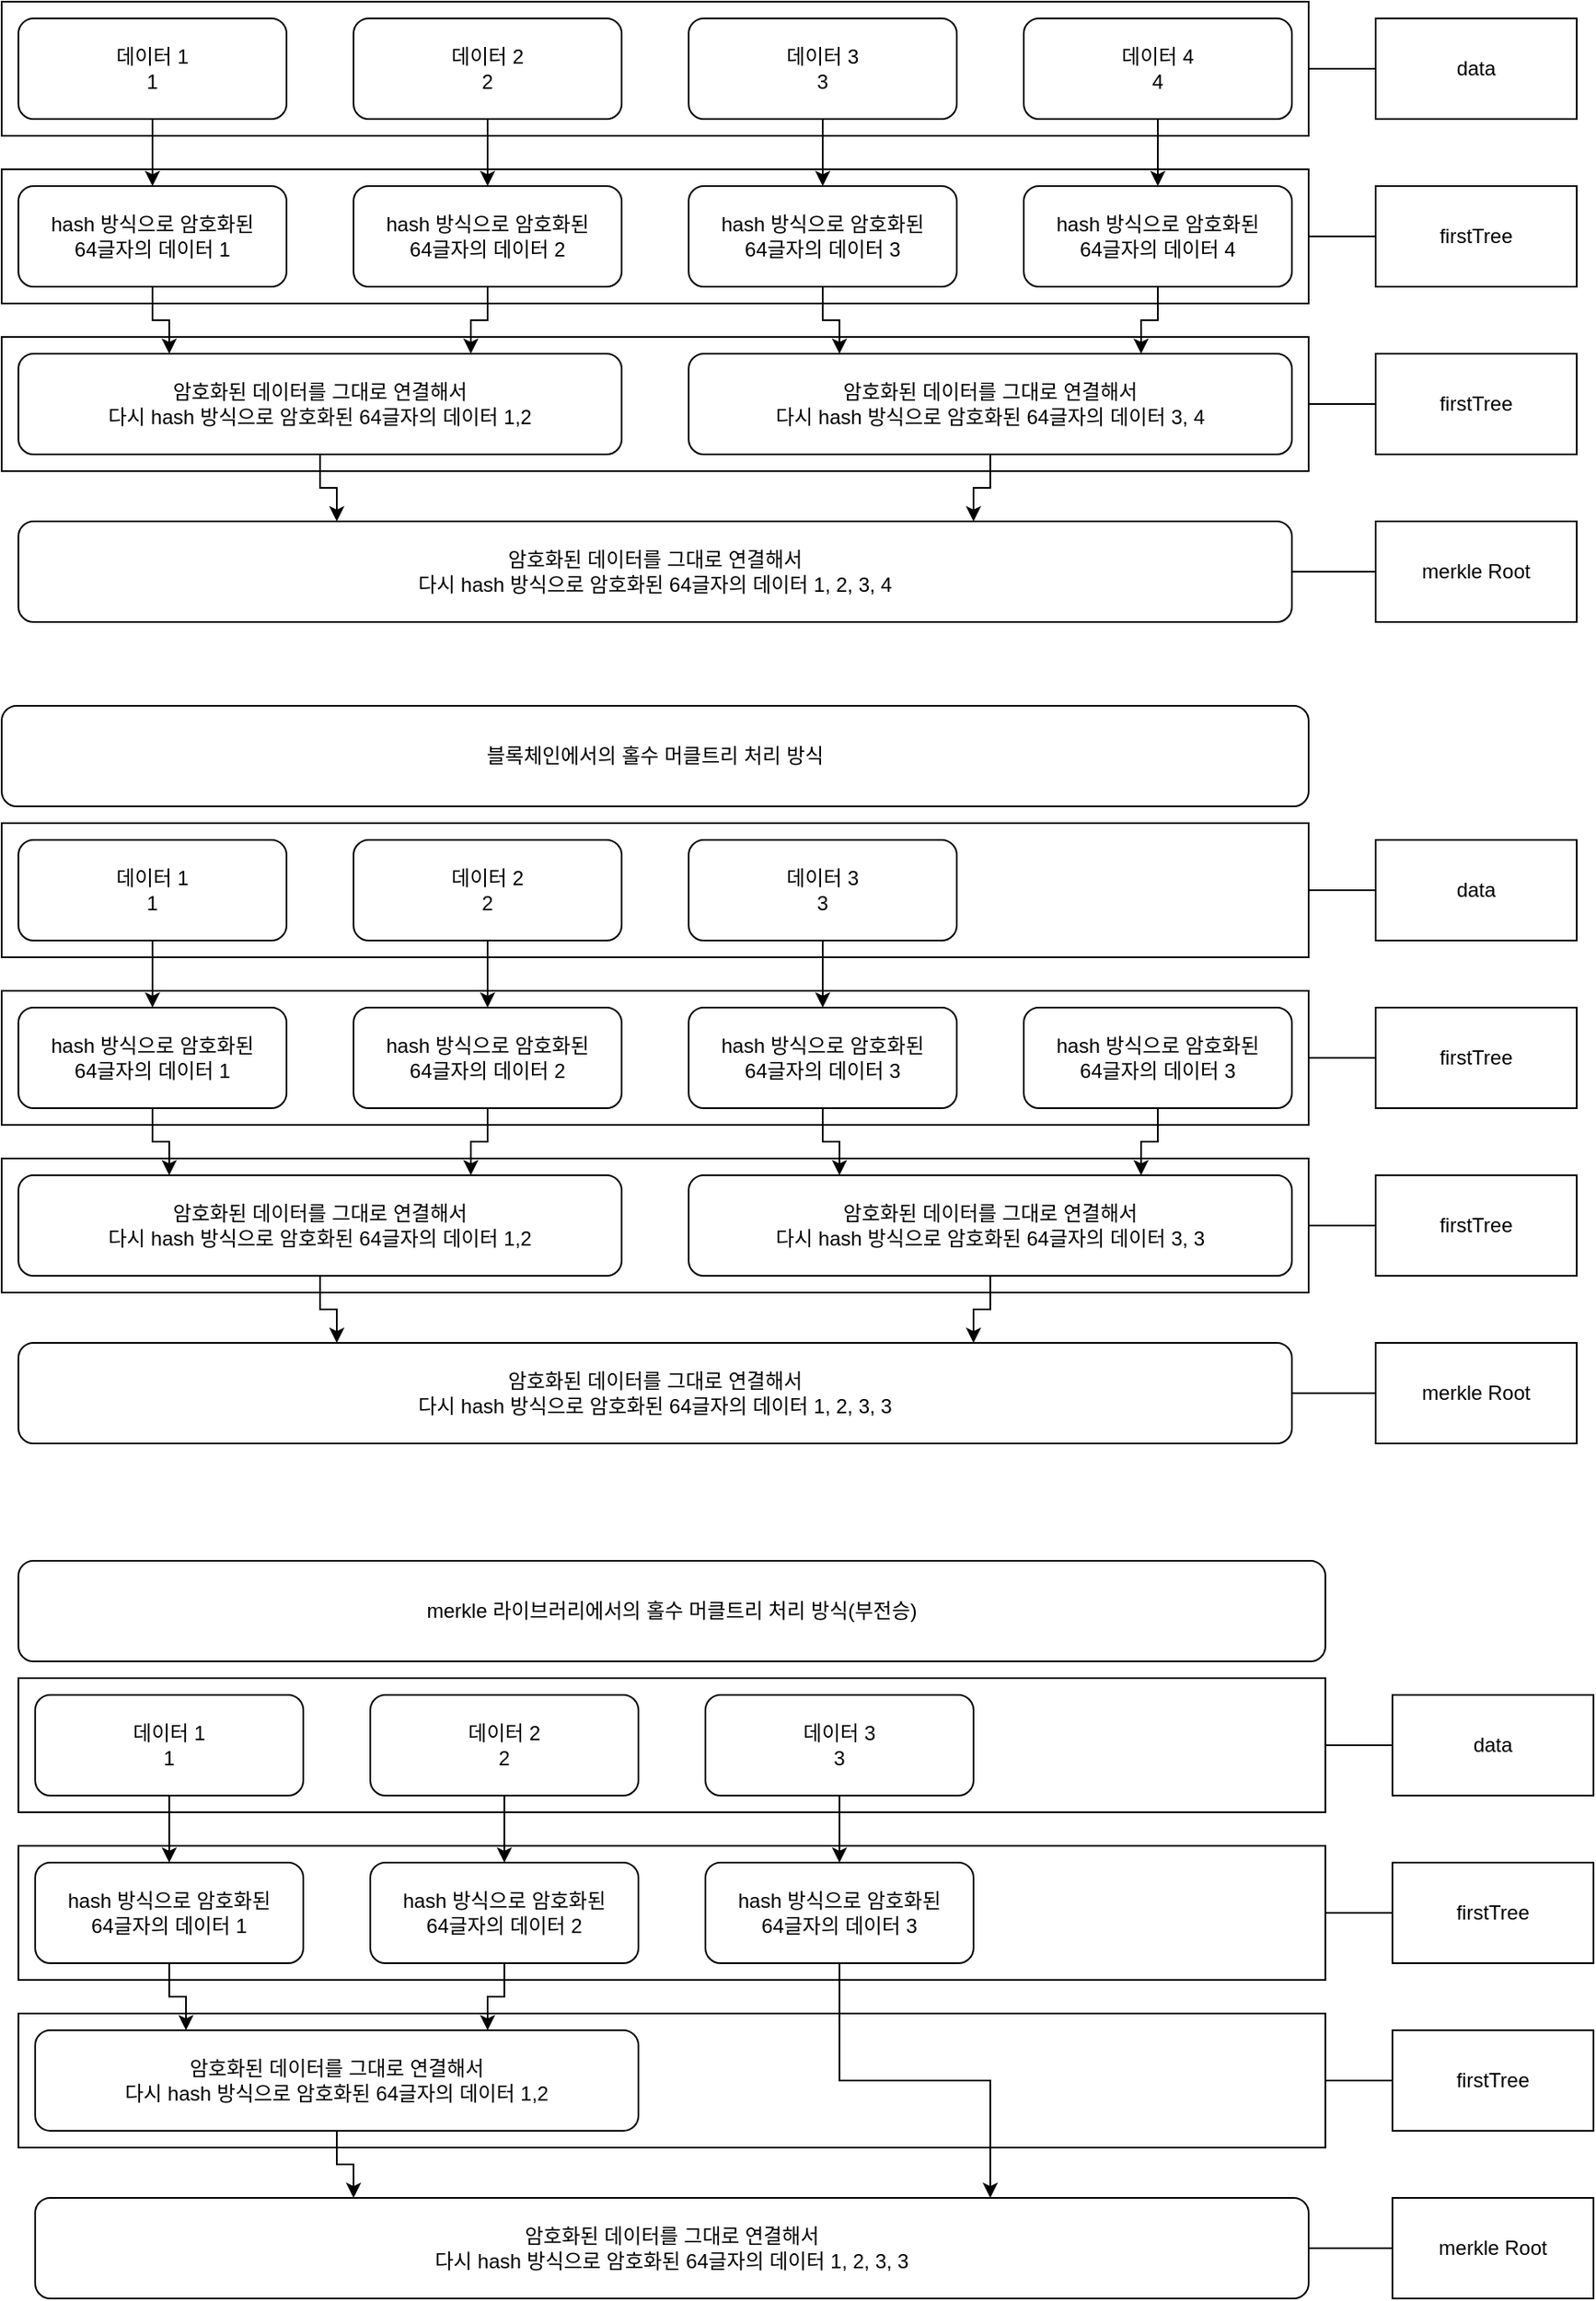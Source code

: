 <mxfile version="20.8.3" type="device"><diagram id="n43cTdR9gTPzdgBCmU1v" name="페이지-1"><mxGraphModel dx="1146" dy="460" grid="1" gridSize="10" guides="1" tooltips="1" connect="1" arrows="1" fold="1" page="1" pageScale="1" pageWidth="827" pageHeight="1169" math="0" shadow="0"><root><mxCell id="0"/><mxCell id="1" parent="0"/><mxCell id="7DB81gtNWeMrJnqB3Ujp-7" value="" style="rounded=0;whiteSpace=wrap;html=1;" vertex="1" parent="1"><mxGeometry x="30" y="230" width="780" height="80" as="geometry"/></mxCell><mxCell id="7DB81gtNWeMrJnqB3Ujp-4" value="" style="rounded=0;whiteSpace=wrap;html=1;" vertex="1" parent="1"><mxGeometry x="30" y="130" width="780" height="80" as="geometry"/></mxCell><mxCell id="7DB81gtNWeMrJnqB3Ujp-1" value="" style="rounded=0;whiteSpace=wrap;html=1;" vertex="1" parent="1"><mxGeometry x="30" y="30" width="780" height="80" as="geometry"/></mxCell><mxCell id="2ExHxJbCRAhdBsVcDxt--3" style="edgeStyle=orthogonalEdgeStyle;rounded=0;orthogonalLoop=1;jettySize=auto;html=1;exitX=0.5;exitY=1;exitDx=0;exitDy=0;entryX=0.5;entryY=0;entryDx=0;entryDy=0;" parent="1" source="2ExHxJbCRAhdBsVcDxt--1" target="2ExHxJbCRAhdBsVcDxt--2" edge="1"><mxGeometry relative="1" as="geometry"/></mxCell><mxCell id="2ExHxJbCRAhdBsVcDxt--1" value="데이터 1&lt;br&gt;1" style="rounded=1;whiteSpace=wrap;html=1;" parent="1" vertex="1"><mxGeometry x="40" y="40" width="160" height="60" as="geometry"/></mxCell><mxCell id="2ExHxJbCRAhdBsVcDxt--8" style="edgeStyle=orthogonalEdgeStyle;rounded=0;orthogonalLoop=1;jettySize=auto;html=1;exitX=0.5;exitY=1;exitDx=0;exitDy=0;entryX=0.25;entryY=0;entryDx=0;entryDy=0;" parent="1" source="2ExHxJbCRAhdBsVcDxt--2" target="2ExHxJbCRAhdBsVcDxt--7" edge="1"><mxGeometry relative="1" as="geometry"/></mxCell><mxCell id="2ExHxJbCRAhdBsVcDxt--2" value="hash 방식으로 암호화된&lt;br&gt;64글자의 데이터 1" style="rounded=1;whiteSpace=wrap;html=1;" parent="1" vertex="1"><mxGeometry x="40" y="140" width="160" height="60" as="geometry"/></mxCell><mxCell id="2ExHxJbCRAhdBsVcDxt--6" style="edgeStyle=orthogonalEdgeStyle;rounded=0;orthogonalLoop=1;jettySize=auto;html=1;exitX=0.5;exitY=1;exitDx=0;exitDy=0;entryX=0.5;entryY=0;entryDx=0;entryDy=0;" parent="1" source="2ExHxJbCRAhdBsVcDxt--4" target="2ExHxJbCRAhdBsVcDxt--5" edge="1"><mxGeometry relative="1" as="geometry"/></mxCell><mxCell id="2ExHxJbCRAhdBsVcDxt--4" value="데이터 2&lt;br&gt;2" style="rounded=1;whiteSpace=wrap;html=1;" parent="1" vertex="1"><mxGeometry x="240" y="40" width="160" height="60" as="geometry"/></mxCell><mxCell id="2ExHxJbCRAhdBsVcDxt--9" style="edgeStyle=orthogonalEdgeStyle;rounded=0;orthogonalLoop=1;jettySize=auto;html=1;exitX=0.5;exitY=1;exitDx=0;exitDy=0;entryX=0.75;entryY=0;entryDx=0;entryDy=0;" parent="1" source="2ExHxJbCRAhdBsVcDxt--5" target="2ExHxJbCRAhdBsVcDxt--7" edge="1"><mxGeometry relative="1" as="geometry"/></mxCell><mxCell id="2ExHxJbCRAhdBsVcDxt--5" value="hash 방식으로 암호화된&lt;br&gt;64글자의 데이터 2" style="rounded=1;whiteSpace=wrap;html=1;" parent="1" vertex="1"><mxGeometry x="240" y="140" width="160" height="60" as="geometry"/></mxCell><mxCell id="2ExHxJbCRAhdBsVcDxt--20" style="edgeStyle=orthogonalEdgeStyle;rounded=0;orthogonalLoop=1;jettySize=auto;html=1;exitX=0.5;exitY=1;exitDx=0;exitDy=0;entryX=0.25;entryY=0;entryDx=0;entryDy=0;" parent="1" source="2ExHxJbCRAhdBsVcDxt--7" target="2ExHxJbCRAhdBsVcDxt--19" edge="1"><mxGeometry relative="1" as="geometry"/></mxCell><mxCell id="2ExHxJbCRAhdBsVcDxt--7" value="암호화된 데이터를 그대로 연결해서&lt;br&gt;다시 hash 방식으로 암호화된 64글자의 데이터 1,2" style="rounded=1;whiteSpace=wrap;html=1;" parent="1" vertex="1"><mxGeometry x="40" y="240" width="360" height="60" as="geometry"/></mxCell><mxCell id="2ExHxJbCRAhdBsVcDxt--10" style="edgeStyle=orthogonalEdgeStyle;rounded=0;orthogonalLoop=1;jettySize=auto;html=1;exitX=0.5;exitY=1;exitDx=0;exitDy=0;entryX=0.5;entryY=0;entryDx=0;entryDy=0;" parent="1" source="2ExHxJbCRAhdBsVcDxt--11" target="2ExHxJbCRAhdBsVcDxt--13" edge="1"><mxGeometry relative="1" as="geometry"/></mxCell><mxCell id="2ExHxJbCRAhdBsVcDxt--11" value="데이터 3&lt;br&gt;3" style="rounded=1;whiteSpace=wrap;html=1;" parent="1" vertex="1"><mxGeometry x="440" y="40" width="160" height="60" as="geometry"/></mxCell><mxCell id="2ExHxJbCRAhdBsVcDxt--12" style="edgeStyle=orthogonalEdgeStyle;rounded=0;orthogonalLoop=1;jettySize=auto;html=1;exitX=0.5;exitY=1;exitDx=0;exitDy=0;entryX=0.25;entryY=0;entryDx=0;entryDy=0;" parent="1" source="2ExHxJbCRAhdBsVcDxt--13" target="2ExHxJbCRAhdBsVcDxt--18" edge="1"><mxGeometry relative="1" as="geometry"/></mxCell><mxCell id="2ExHxJbCRAhdBsVcDxt--13" value="hash 방식으로 암호화된&lt;br&gt;64글자의 데이터 3" style="rounded=1;whiteSpace=wrap;html=1;" parent="1" vertex="1"><mxGeometry x="440" y="140" width="160" height="60" as="geometry"/></mxCell><mxCell id="2ExHxJbCRAhdBsVcDxt--14" style="edgeStyle=orthogonalEdgeStyle;rounded=0;orthogonalLoop=1;jettySize=auto;html=1;exitX=0.5;exitY=1;exitDx=0;exitDy=0;entryX=0.5;entryY=0;entryDx=0;entryDy=0;" parent="1" source="2ExHxJbCRAhdBsVcDxt--15" target="2ExHxJbCRAhdBsVcDxt--17" edge="1"><mxGeometry relative="1" as="geometry"/></mxCell><mxCell id="2ExHxJbCRAhdBsVcDxt--15" value="데이터 4&lt;br&gt;4" style="rounded=1;whiteSpace=wrap;html=1;" parent="1" vertex="1"><mxGeometry x="640" y="40" width="160" height="60" as="geometry"/></mxCell><mxCell id="2ExHxJbCRAhdBsVcDxt--16" style="edgeStyle=orthogonalEdgeStyle;rounded=0;orthogonalLoop=1;jettySize=auto;html=1;exitX=0.5;exitY=1;exitDx=0;exitDy=0;entryX=0.75;entryY=0;entryDx=0;entryDy=0;" parent="1" source="2ExHxJbCRAhdBsVcDxt--17" target="2ExHxJbCRAhdBsVcDxt--18" edge="1"><mxGeometry relative="1" as="geometry"/></mxCell><mxCell id="2ExHxJbCRAhdBsVcDxt--17" value="hash 방식으로 암호화된&lt;br&gt;64글자의 데이터 4" style="rounded=1;whiteSpace=wrap;html=1;" parent="1" vertex="1"><mxGeometry x="640" y="140" width="160" height="60" as="geometry"/></mxCell><mxCell id="2ExHxJbCRAhdBsVcDxt--21" style="edgeStyle=orthogonalEdgeStyle;rounded=0;orthogonalLoop=1;jettySize=auto;html=1;exitX=0.5;exitY=1;exitDx=0;exitDy=0;entryX=0.75;entryY=0;entryDx=0;entryDy=0;" parent="1" source="2ExHxJbCRAhdBsVcDxt--18" target="2ExHxJbCRAhdBsVcDxt--19" edge="1"><mxGeometry relative="1" as="geometry"/></mxCell><mxCell id="2ExHxJbCRAhdBsVcDxt--18" value="암호화된 데이터를 그대로 연결해서&lt;br&gt;다시 hash 방식으로 암호화된 64글자의 데이터 3, 4" style="rounded=1;whiteSpace=wrap;html=1;" parent="1" vertex="1"><mxGeometry x="440" y="240" width="360" height="60" as="geometry"/></mxCell><mxCell id="2ExHxJbCRAhdBsVcDxt--19" value="암호화된 데이터를 그대로 연결해서&lt;br&gt;다시 hash 방식으로 암호화된 64글자의 데이터 1, 2, 3, 4" style="rounded=1;whiteSpace=wrap;html=1;" parent="1" vertex="1"><mxGeometry x="40" y="340" width="760" height="60" as="geometry"/></mxCell><mxCell id="2ExHxJbCRAhdBsVcDxt--22" value="merkle Root" style="rounded=0;whiteSpace=wrap;html=1;" parent="1" vertex="1"><mxGeometry x="850" y="340" width="120" height="60" as="geometry"/></mxCell><mxCell id="2ExHxJbCRAhdBsVcDxt--23" value="" style="endArrow=none;html=1;rounded=0;entryX=0;entryY=0.5;entryDx=0;entryDy=0;exitX=1;exitY=0.5;exitDx=0;exitDy=0;" parent="1" source="2ExHxJbCRAhdBsVcDxt--19" target="2ExHxJbCRAhdBsVcDxt--22" edge="1"><mxGeometry width="50" height="50" relative="1" as="geometry"><mxPoint x="540" y="310" as="sourcePoint"/><mxPoint x="590" y="260" as="targetPoint"/></mxGeometry></mxCell><mxCell id="7DB81gtNWeMrJnqB3Ujp-2" value="data" style="rounded=0;whiteSpace=wrap;html=1;" vertex="1" parent="1"><mxGeometry x="850" y="40" width="120" height="60" as="geometry"/></mxCell><mxCell id="7DB81gtNWeMrJnqB3Ujp-3" value="" style="endArrow=none;html=1;rounded=0;entryX=0;entryY=0.5;entryDx=0;entryDy=0;exitX=1;exitY=0.5;exitDx=0;exitDy=0;" edge="1" parent="1" source="7DB81gtNWeMrJnqB3Ujp-1" target="7DB81gtNWeMrJnqB3Ujp-2"><mxGeometry width="50" height="50" relative="1" as="geometry"><mxPoint x="810" y="380" as="sourcePoint"/><mxPoint x="850" y="380" as="targetPoint"/></mxGeometry></mxCell><mxCell id="7DB81gtNWeMrJnqB3Ujp-5" value="firstTree" style="rounded=0;whiteSpace=wrap;html=1;" vertex="1" parent="1"><mxGeometry x="850" y="140" width="120" height="60" as="geometry"/></mxCell><mxCell id="7DB81gtNWeMrJnqB3Ujp-6" value="" style="endArrow=none;html=1;rounded=0;entryX=0;entryY=0.5;entryDx=0;entryDy=0;exitX=1;exitY=0.5;exitDx=0;exitDy=0;" edge="1" parent="1" source="7DB81gtNWeMrJnqB3Ujp-4" target="7DB81gtNWeMrJnqB3Ujp-5"><mxGeometry width="50" height="50" relative="1" as="geometry"><mxPoint x="820" y="80" as="sourcePoint"/><mxPoint x="860" y="80" as="targetPoint"/></mxGeometry></mxCell><mxCell id="7DB81gtNWeMrJnqB3Ujp-8" value="firstTree" style="rounded=0;whiteSpace=wrap;html=1;" vertex="1" parent="1"><mxGeometry x="850" y="240" width="120" height="60" as="geometry"/></mxCell><mxCell id="7DB81gtNWeMrJnqB3Ujp-9" value="" style="endArrow=none;html=1;rounded=0;entryX=0;entryY=0.5;entryDx=0;entryDy=0;exitX=1;exitY=0.5;exitDx=0;exitDy=0;" edge="1" parent="1" source="7DB81gtNWeMrJnqB3Ujp-7" target="7DB81gtNWeMrJnqB3Ujp-8"><mxGeometry width="50" height="50" relative="1" as="geometry"><mxPoint x="820" y="180" as="sourcePoint"/><mxPoint x="860" y="180" as="targetPoint"/></mxGeometry></mxCell><mxCell id="7DB81gtNWeMrJnqB3Ujp-10" value="" style="rounded=0;whiteSpace=wrap;html=1;" vertex="1" parent="1"><mxGeometry x="30" y="720" width="780" height="80" as="geometry"/></mxCell><mxCell id="7DB81gtNWeMrJnqB3Ujp-11" value="" style="rounded=0;whiteSpace=wrap;html=1;" vertex="1" parent="1"><mxGeometry x="30" y="620" width="780" height="80" as="geometry"/></mxCell><mxCell id="7DB81gtNWeMrJnqB3Ujp-12" value="" style="rounded=0;whiteSpace=wrap;html=1;" vertex="1" parent="1"><mxGeometry x="30" y="520" width="780" height="80" as="geometry"/></mxCell><mxCell id="7DB81gtNWeMrJnqB3Ujp-13" style="edgeStyle=orthogonalEdgeStyle;rounded=0;orthogonalLoop=1;jettySize=auto;html=1;exitX=0.5;exitY=1;exitDx=0;exitDy=0;entryX=0.5;entryY=0;entryDx=0;entryDy=0;" edge="1" parent="1" source="7DB81gtNWeMrJnqB3Ujp-14" target="7DB81gtNWeMrJnqB3Ujp-16"><mxGeometry relative="1" as="geometry"/></mxCell><mxCell id="7DB81gtNWeMrJnqB3Ujp-14" value="데이터 1&lt;br&gt;1" style="rounded=1;whiteSpace=wrap;html=1;" vertex="1" parent="1"><mxGeometry x="40" y="530" width="160" height="60" as="geometry"/></mxCell><mxCell id="7DB81gtNWeMrJnqB3Ujp-15" style="edgeStyle=orthogonalEdgeStyle;rounded=0;orthogonalLoop=1;jettySize=auto;html=1;exitX=0.5;exitY=1;exitDx=0;exitDy=0;entryX=0.25;entryY=0;entryDx=0;entryDy=0;" edge="1" parent="1" source="7DB81gtNWeMrJnqB3Ujp-16" target="7DB81gtNWeMrJnqB3Ujp-22"><mxGeometry relative="1" as="geometry"/></mxCell><mxCell id="7DB81gtNWeMrJnqB3Ujp-16" value="hash 방식으로 암호화된&lt;br&gt;64글자의 데이터 1" style="rounded=1;whiteSpace=wrap;html=1;" vertex="1" parent="1"><mxGeometry x="40" y="630" width="160" height="60" as="geometry"/></mxCell><mxCell id="7DB81gtNWeMrJnqB3Ujp-17" style="edgeStyle=orthogonalEdgeStyle;rounded=0;orthogonalLoop=1;jettySize=auto;html=1;exitX=0.5;exitY=1;exitDx=0;exitDy=0;entryX=0.5;entryY=0;entryDx=0;entryDy=0;" edge="1" parent="1" source="7DB81gtNWeMrJnqB3Ujp-18" target="7DB81gtNWeMrJnqB3Ujp-20"><mxGeometry relative="1" as="geometry"/></mxCell><mxCell id="7DB81gtNWeMrJnqB3Ujp-18" value="데이터 2&lt;br&gt;2" style="rounded=1;whiteSpace=wrap;html=1;" vertex="1" parent="1"><mxGeometry x="240" y="530" width="160" height="60" as="geometry"/></mxCell><mxCell id="7DB81gtNWeMrJnqB3Ujp-19" style="edgeStyle=orthogonalEdgeStyle;rounded=0;orthogonalLoop=1;jettySize=auto;html=1;exitX=0.5;exitY=1;exitDx=0;exitDy=0;entryX=0.75;entryY=0;entryDx=0;entryDy=0;" edge="1" parent="1" source="7DB81gtNWeMrJnqB3Ujp-20" target="7DB81gtNWeMrJnqB3Ujp-22"><mxGeometry relative="1" as="geometry"/></mxCell><mxCell id="7DB81gtNWeMrJnqB3Ujp-20" value="hash 방식으로 암호화된&lt;br&gt;64글자의 데이터 2" style="rounded=1;whiteSpace=wrap;html=1;" vertex="1" parent="1"><mxGeometry x="240" y="630" width="160" height="60" as="geometry"/></mxCell><mxCell id="7DB81gtNWeMrJnqB3Ujp-21" style="edgeStyle=orthogonalEdgeStyle;rounded=0;orthogonalLoop=1;jettySize=auto;html=1;exitX=0.5;exitY=1;exitDx=0;exitDy=0;entryX=0.25;entryY=0;entryDx=0;entryDy=0;" edge="1" parent="1" source="7DB81gtNWeMrJnqB3Ujp-22" target="7DB81gtNWeMrJnqB3Ujp-33"><mxGeometry relative="1" as="geometry"/></mxCell><mxCell id="7DB81gtNWeMrJnqB3Ujp-22" value="암호화된 데이터를 그대로 연결해서&lt;br&gt;다시 hash 방식으로 암호화된 64글자의 데이터 1,2" style="rounded=1;whiteSpace=wrap;html=1;" vertex="1" parent="1"><mxGeometry x="40" y="730" width="360" height="60" as="geometry"/></mxCell><mxCell id="7DB81gtNWeMrJnqB3Ujp-23" style="edgeStyle=orthogonalEdgeStyle;rounded=0;orthogonalLoop=1;jettySize=auto;html=1;exitX=0.5;exitY=1;exitDx=0;exitDy=0;entryX=0.5;entryY=0;entryDx=0;entryDy=0;" edge="1" parent="1" source="7DB81gtNWeMrJnqB3Ujp-24" target="7DB81gtNWeMrJnqB3Ujp-26"><mxGeometry relative="1" as="geometry"/></mxCell><mxCell id="7DB81gtNWeMrJnqB3Ujp-24" value="데이터 3&lt;br&gt;3" style="rounded=1;whiteSpace=wrap;html=1;" vertex="1" parent="1"><mxGeometry x="440" y="530" width="160" height="60" as="geometry"/></mxCell><mxCell id="7DB81gtNWeMrJnqB3Ujp-50" style="edgeStyle=orthogonalEdgeStyle;rounded=0;orthogonalLoop=1;jettySize=auto;html=1;exitX=0.5;exitY=1;exitDx=0;exitDy=0;entryX=0.25;entryY=0;entryDx=0;entryDy=0;" edge="1" parent="1" source="7DB81gtNWeMrJnqB3Ujp-26" target="7DB81gtNWeMrJnqB3Ujp-48"><mxGeometry relative="1" as="geometry"/></mxCell><mxCell id="7DB81gtNWeMrJnqB3Ujp-26" value="hash 방식으로 암호화된&lt;br&gt;64글자의 데이터 3" style="rounded=1;whiteSpace=wrap;html=1;" vertex="1" parent="1"><mxGeometry x="440" y="630" width="160" height="60" as="geometry"/></mxCell><mxCell id="7DB81gtNWeMrJnqB3Ujp-33" value="암호화된 데이터를 그대로 연결해서&lt;br&gt;다시 hash 방식으로 암호화된 64글자의 데이터 1, 2, 3, 3" style="rounded=1;whiteSpace=wrap;html=1;" vertex="1" parent="1"><mxGeometry x="40" y="830" width="760" height="60" as="geometry"/></mxCell><mxCell id="7DB81gtNWeMrJnqB3Ujp-34" value="merkle Root" style="rounded=0;whiteSpace=wrap;html=1;" vertex="1" parent="1"><mxGeometry x="850" y="830" width="120" height="60" as="geometry"/></mxCell><mxCell id="7DB81gtNWeMrJnqB3Ujp-35" value="" style="endArrow=none;html=1;rounded=0;entryX=0;entryY=0.5;entryDx=0;entryDy=0;exitX=1;exitY=0.5;exitDx=0;exitDy=0;" edge="1" parent="1" source="7DB81gtNWeMrJnqB3Ujp-33" target="7DB81gtNWeMrJnqB3Ujp-34"><mxGeometry width="50" height="50" relative="1" as="geometry"><mxPoint x="540" y="800" as="sourcePoint"/><mxPoint x="590" y="750" as="targetPoint"/></mxGeometry></mxCell><mxCell id="7DB81gtNWeMrJnqB3Ujp-36" value="data" style="rounded=0;whiteSpace=wrap;html=1;" vertex="1" parent="1"><mxGeometry x="850" y="530" width="120" height="60" as="geometry"/></mxCell><mxCell id="7DB81gtNWeMrJnqB3Ujp-37" value="" style="endArrow=none;html=1;rounded=0;entryX=0;entryY=0.5;entryDx=0;entryDy=0;exitX=1;exitY=0.5;exitDx=0;exitDy=0;" edge="1" parent="1" source="7DB81gtNWeMrJnqB3Ujp-12" target="7DB81gtNWeMrJnqB3Ujp-36"><mxGeometry width="50" height="50" relative="1" as="geometry"><mxPoint x="810" y="870" as="sourcePoint"/><mxPoint x="850" y="870" as="targetPoint"/></mxGeometry></mxCell><mxCell id="7DB81gtNWeMrJnqB3Ujp-38" value="firstTree" style="rounded=0;whiteSpace=wrap;html=1;" vertex="1" parent="1"><mxGeometry x="850" y="630" width="120" height="60" as="geometry"/></mxCell><mxCell id="7DB81gtNWeMrJnqB3Ujp-39" value="" style="endArrow=none;html=1;rounded=0;entryX=0;entryY=0.5;entryDx=0;entryDy=0;exitX=1;exitY=0.5;exitDx=0;exitDy=0;" edge="1" parent="1" source="7DB81gtNWeMrJnqB3Ujp-11" target="7DB81gtNWeMrJnqB3Ujp-38"><mxGeometry width="50" height="50" relative="1" as="geometry"><mxPoint x="820" y="570" as="sourcePoint"/><mxPoint x="860" y="570" as="targetPoint"/></mxGeometry></mxCell><mxCell id="7DB81gtNWeMrJnqB3Ujp-40" value="firstTree" style="rounded=0;whiteSpace=wrap;html=1;" vertex="1" parent="1"><mxGeometry x="850" y="730" width="120" height="60" as="geometry"/></mxCell><mxCell id="7DB81gtNWeMrJnqB3Ujp-41" value="" style="endArrow=none;html=1;rounded=0;entryX=0;entryY=0.5;entryDx=0;entryDy=0;exitX=1;exitY=0.5;exitDx=0;exitDy=0;" edge="1" parent="1" source="7DB81gtNWeMrJnqB3Ujp-10" target="7DB81gtNWeMrJnqB3Ujp-40"><mxGeometry width="50" height="50" relative="1" as="geometry"><mxPoint x="820" y="670" as="sourcePoint"/><mxPoint x="860" y="670" as="targetPoint"/></mxGeometry></mxCell><mxCell id="7DB81gtNWeMrJnqB3Ujp-51" style="edgeStyle=orthogonalEdgeStyle;rounded=0;orthogonalLoop=1;jettySize=auto;html=1;exitX=0.5;exitY=1;exitDx=0;exitDy=0;entryX=0.75;entryY=0;entryDx=0;entryDy=0;" edge="1" parent="1" source="7DB81gtNWeMrJnqB3Ujp-47" target="7DB81gtNWeMrJnqB3Ujp-48"><mxGeometry relative="1" as="geometry"/></mxCell><mxCell id="7DB81gtNWeMrJnqB3Ujp-47" value="hash 방식으로 암호화된&lt;br&gt;64글자의 데이터 3" style="rounded=1;whiteSpace=wrap;html=1;" vertex="1" parent="1"><mxGeometry x="640" y="630" width="160" height="60" as="geometry"/></mxCell><mxCell id="7DB81gtNWeMrJnqB3Ujp-52" style="edgeStyle=orthogonalEdgeStyle;rounded=0;orthogonalLoop=1;jettySize=auto;html=1;exitX=0.5;exitY=1;exitDx=0;exitDy=0;entryX=0.75;entryY=0;entryDx=0;entryDy=0;" edge="1" parent="1" source="7DB81gtNWeMrJnqB3Ujp-48" target="7DB81gtNWeMrJnqB3Ujp-33"><mxGeometry relative="1" as="geometry"/></mxCell><mxCell id="7DB81gtNWeMrJnqB3Ujp-48" value="암호화된 데이터를 그대로 연결해서&lt;br&gt;다시 hash 방식으로 암호화된 64글자의 데이터 3, 3" style="rounded=1;whiteSpace=wrap;html=1;" vertex="1" parent="1"><mxGeometry x="440" y="730" width="360" height="60" as="geometry"/></mxCell><mxCell id="7DB81gtNWeMrJnqB3Ujp-53" value="블록체인에서의 홀수 머클트리 처리 방식" style="rounded=1;whiteSpace=wrap;html=1;" vertex="1" parent="1"><mxGeometry x="30" y="450" width="780" height="60" as="geometry"/></mxCell><mxCell id="7DB81gtNWeMrJnqB3Ujp-54" value="" style="rounded=0;whiteSpace=wrap;html=1;" vertex="1" parent="1"><mxGeometry x="40" y="1230" width="780" height="80" as="geometry"/></mxCell><mxCell id="7DB81gtNWeMrJnqB3Ujp-55" value="" style="rounded=0;whiteSpace=wrap;html=1;" vertex="1" parent="1"><mxGeometry x="40" y="1130" width="780" height="80" as="geometry"/></mxCell><mxCell id="7DB81gtNWeMrJnqB3Ujp-56" value="" style="rounded=0;whiteSpace=wrap;html=1;" vertex="1" parent="1"><mxGeometry x="40" y="1030" width="780" height="80" as="geometry"/></mxCell><mxCell id="7DB81gtNWeMrJnqB3Ujp-57" style="edgeStyle=orthogonalEdgeStyle;rounded=0;orthogonalLoop=1;jettySize=auto;html=1;exitX=0.5;exitY=1;exitDx=0;exitDy=0;entryX=0.5;entryY=0;entryDx=0;entryDy=0;" edge="1" parent="1" source="7DB81gtNWeMrJnqB3Ujp-58" target="7DB81gtNWeMrJnqB3Ujp-60"><mxGeometry relative="1" as="geometry"/></mxCell><mxCell id="7DB81gtNWeMrJnqB3Ujp-58" value="데이터 1&lt;br&gt;1" style="rounded=1;whiteSpace=wrap;html=1;" vertex="1" parent="1"><mxGeometry x="50" y="1040" width="160" height="60" as="geometry"/></mxCell><mxCell id="7DB81gtNWeMrJnqB3Ujp-59" style="edgeStyle=orthogonalEdgeStyle;rounded=0;orthogonalLoop=1;jettySize=auto;html=1;exitX=0.5;exitY=1;exitDx=0;exitDy=0;entryX=0.25;entryY=0;entryDx=0;entryDy=0;" edge="1" parent="1" source="7DB81gtNWeMrJnqB3Ujp-60" target="7DB81gtNWeMrJnqB3Ujp-66"><mxGeometry relative="1" as="geometry"/></mxCell><mxCell id="7DB81gtNWeMrJnqB3Ujp-60" value="hash 방식으로 암호화된&lt;br&gt;64글자의 데이터 1" style="rounded=1;whiteSpace=wrap;html=1;" vertex="1" parent="1"><mxGeometry x="50" y="1140" width="160" height="60" as="geometry"/></mxCell><mxCell id="7DB81gtNWeMrJnqB3Ujp-61" style="edgeStyle=orthogonalEdgeStyle;rounded=0;orthogonalLoop=1;jettySize=auto;html=1;exitX=0.5;exitY=1;exitDx=0;exitDy=0;entryX=0.5;entryY=0;entryDx=0;entryDy=0;" edge="1" parent="1" source="7DB81gtNWeMrJnqB3Ujp-62" target="7DB81gtNWeMrJnqB3Ujp-64"><mxGeometry relative="1" as="geometry"/></mxCell><mxCell id="7DB81gtNWeMrJnqB3Ujp-62" value="데이터 2&lt;br&gt;2" style="rounded=1;whiteSpace=wrap;html=1;" vertex="1" parent="1"><mxGeometry x="250" y="1040" width="160" height="60" as="geometry"/></mxCell><mxCell id="7DB81gtNWeMrJnqB3Ujp-63" style="edgeStyle=orthogonalEdgeStyle;rounded=0;orthogonalLoop=1;jettySize=auto;html=1;exitX=0.5;exitY=1;exitDx=0;exitDy=0;entryX=0.75;entryY=0;entryDx=0;entryDy=0;" edge="1" parent="1" source="7DB81gtNWeMrJnqB3Ujp-64" target="7DB81gtNWeMrJnqB3Ujp-66"><mxGeometry relative="1" as="geometry"/></mxCell><mxCell id="7DB81gtNWeMrJnqB3Ujp-64" value="hash 방식으로 암호화된&lt;br&gt;64글자의 데이터 2" style="rounded=1;whiteSpace=wrap;html=1;" vertex="1" parent="1"><mxGeometry x="250" y="1140" width="160" height="60" as="geometry"/></mxCell><mxCell id="7DB81gtNWeMrJnqB3Ujp-65" style="edgeStyle=orthogonalEdgeStyle;rounded=0;orthogonalLoop=1;jettySize=auto;html=1;exitX=0.5;exitY=1;exitDx=0;exitDy=0;entryX=0.25;entryY=0;entryDx=0;entryDy=0;" edge="1" parent="1" source="7DB81gtNWeMrJnqB3Ujp-66" target="7DB81gtNWeMrJnqB3Ujp-71"><mxGeometry relative="1" as="geometry"/></mxCell><mxCell id="7DB81gtNWeMrJnqB3Ujp-66" value="암호화된 데이터를 그대로 연결해서&lt;br&gt;다시 hash 방식으로 암호화된 64글자의 데이터 1,2" style="rounded=1;whiteSpace=wrap;html=1;" vertex="1" parent="1"><mxGeometry x="50" y="1240" width="360" height="60" as="geometry"/></mxCell><mxCell id="7DB81gtNWeMrJnqB3Ujp-67" style="edgeStyle=orthogonalEdgeStyle;rounded=0;orthogonalLoop=1;jettySize=auto;html=1;exitX=0.5;exitY=1;exitDx=0;exitDy=0;entryX=0.5;entryY=0;entryDx=0;entryDy=0;" edge="1" parent="1" source="7DB81gtNWeMrJnqB3Ujp-68" target="7DB81gtNWeMrJnqB3Ujp-70"><mxGeometry relative="1" as="geometry"/></mxCell><mxCell id="7DB81gtNWeMrJnqB3Ujp-68" value="데이터 3&lt;br&gt;3" style="rounded=1;whiteSpace=wrap;html=1;" vertex="1" parent="1"><mxGeometry x="450" y="1040" width="160" height="60" as="geometry"/></mxCell><mxCell id="7DB81gtNWeMrJnqB3Ujp-69" style="edgeStyle=orthogonalEdgeStyle;rounded=0;orthogonalLoop=1;jettySize=auto;html=1;exitX=0.5;exitY=1;exitDx=0;exitDy=0;entryX=0.75;entryY=0;entryDx=0;entryDy=0;" edge="1" parent="1" source="7DB81gtNWeMrJnqB3Ujp-70" target="7DB81gtNWeMrJnqB3Ujp-71"><mxGeometry relative="1" as="geometry"><mxPoint x="540" y="1240" as="targetPoint"/></mxGeometry></mxCell><mxCell id="7DB81gtNWeMrJnqB3Ujp-70" value="hash 방식으로 암호화된&lt;br&gt;64글자의 데이터 3" style="rounded=1;whiteSpace=wrap;html=1;" vertex="1" parent="1"><mxGeometry x="450" y="1140" width="160" height="60" as="geometry"/></mxCell><mxCell id="7DB81gtNWeMrJnqB3Ujp-71" value="암호화된 데이터를 그대로 연결해서&lt;br&gt;다시 hash 방식으로 암호화된 64글자의 데이터 1, 2, 3, 3" style="rounded=1;whiteSpace=wrap;html=1;" vertex="1" parent="1"><mxGeometry x="50" y="1340" width="760" height="60" as="geometry"/></mxCell><mxCell id="7DB81gtNWeMrJnqB3Ujp-72" value="merkle Root" style="rounded=0;whiteSpace=wrap;html=1;" vertex="1" parent="1"><mxGeometry x="860" y="1340" width="120" height="60" as="geometry"/></mxCell><mxCell id="7DB81gtNWeMrJnqB3Ujp-73" value="" style="endArrow=none;html=1;rounded=0;entryX=0;entryY=0.5;entryDx=0;entryDy=0;exitX=1;exitY=0.5;exitDx=0;exitDy=0;" edge="1" parent="1" source="7DB81gtNWeMrJnqB3Ujp-71" target="7DB81gtNWeMrJnqB3Ujp-72"><mxGeometry width="50" height="50" relative="1" as="geometry"><mxPoint x="550" y="1310" as="sourcePoint"/><mxPoint x="600" y="1260" as="targetPoint"/></mxGeometry></mxCell><mxCell id="7DB81gtNWeMrJnqB3Ujp-74" value="data" style="rounded=0;whiteSpace=wrap;html=1;" vertex="1" parent="1"><mxGeometry x="860" y="1040" width="120" height="60" as="geometry"/></mxCell><mxCell id="7DB81gtNWeMrJnqB3Ujp-75" value="" style="endArrow=none;html=1;rounded=0;entryX=0;entryY=0.5;entryDx=0;entryDy=0;exitX=1;exitY=0.5;exitDx=0;exitDy=0;" edge="1" parent="1" source="7DB81gtNWeMrJnqB3Ujp-56" target="7DB81gtNWeMrJnqB3Ujp-74"><mxGeometry width="50" height="50" relative="1" as="geometry"><mxPoint x="820" y="1380" as="sourcePoint"/><mxPoint x="860" y="1380" as="targetPoint"/></mxGeometry></mxCell><mxCell id="7DB81gtNWeMrJnqB3Ujp-76" value="firstTree" style="rounded=0;whiteSpace=wrap;html=1;" vertex="1" parent="1"><mxGeometry x="860" y="1140" width="120" height="60" as="geometry"/></mxCell><mxCell id="7DB81gtNWeMrJnqB3Ujp-77" value="" style="endArrow=none;html=1;rounded=0;entryX=0;entryY=0.5;entryDx=0;entryDy=0;exitX=1;exitY=0.5;exitDx=0;exitDy=0;" edge="1" parent="1" source="7DB81gtNWeMrJnqB3Ujp-55" target="7DB81gtNWeMrJnqB3Ujp-76"><mxGeometry width="50" height="50" relative="1" as="geometry"><mxPoint x="830" y="1080" as="sourcePoint"/><mxPoint x="870" y="1080" as="targetPoint"/></mxGeometry></mxCell><mxCell id="7DB81gtNWeMrJnqB3Ujp-78" value="firstTree" style="rounded=0;whiteSpace=wrap;html=1;" vertex="1" parent="1"><mxGeometry x="860" y="1240" width="120" height="60" as="geometry"/></mxCell><mxCell id="7DB81gtNWeMrJnqB3Ujp-79" value="" style="endArrow=none;html=1;rounded=0;entryX=0;entryY=0.5;entryDx=0;entryDy=0;exitX=1;exitY=0.5;exitDx=0;exitDy=0;" edge="1" parent="1" source="7DB81gtNWeMrJnqB3Ujp-54" target="7DB81gtNWeMrJnqB3Ujp-78"><mxGeometry width="50" height="50" relative="1" as="geometry"><mxPoint x="830" y="1180" as="sourcePoint"/><mxPoint x="870" y="1180" as="targetPoint"/></mxGeometry></mxCell><mxCell id="7DB81gtNWeMrJnqB3Ujp-84" value="merkle 라이브러리에서의 홀수 머클트리 처리 방식(부전승)" style="rounded=1;whiteSpace=wrap;html=1;" vertex="1" parent="1"><mxGeometry x="40" y="960" width="780" height="60" as="geometry"/></mxCell></root></mxGraphModel></diagram></mxfile>